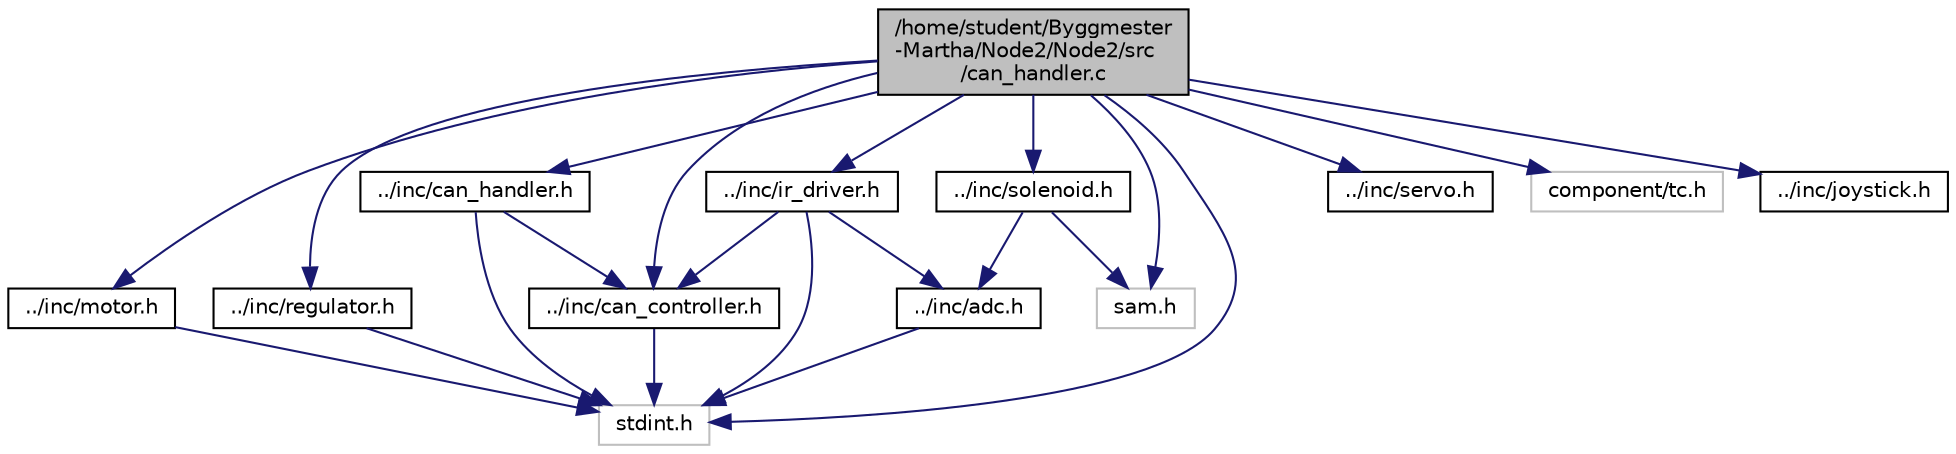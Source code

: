 digraph "/home/student/Byggmester-Martha/Node2/Node2/src/can_handler.c"
{
  edge [fontname="Helvetica",fontsize="10",labelfontname="Helvetica",labelfontsize="10"];
  node [fontname="Helvetica",fontsize="10",shape=record];
  Node0 [label="/home/student/Byggmester\l-Martha/Node2/Node2/src\l/can_handler.c",height=0.2,width=0.4,color="black", fillcolor="grey75", style="filled", fontcolor="black"];
  Node0 -> Node1 [color="midnightblue",fontsize="10",style="solid",fontname="Helvetica"];
  Node1 [label="stdint.h",height=0.2,width=0.4,color="grey75", fillcolor="white", style="filled"];
  Node0 -> Node2 [color="midnightblue",fontsize="10",style="solid",fontname="Helvetica"];
  Node2 [label="sam.h",height=0.2,width=0.4,color="grey75", fillcolor="white", style="filled"];
  Node0 -> Node3 [color="midnightblue",fontsize="10",style="solid",fontname="Helvetica"];
  Node3 [label="../inc/can_controller.h",height=0.2,width=0.4,color="black", fillcolor="white", style="filled",URL="$can__controller_8h.html",tooltip="Delivered can controll library for node 2. "];
  Node3 -> Node1 [color="midnightblue",fontsize="10",style="solid",fontname="Helvetica"];
  Node0 -> Node4 [color="midnightblue",fontsize="10",style="solid",fontname="Helvetica"];
  Node4 [label="../inc/can_handler.h",height=0.2,width=0.4,color="black", fillcolor="white", style="filled",URL="$can__handler_8h.html",tooltip="Library for can message handling. "];
  Node4 -> Node1 [color="midnightblue",fontsize="10",style="solid",fontname="Helvetica"];
  Node4 -> Node3 [color="midnightblue",fontsize="10",style="solid",fontname="Helvetica"];
  Node0 -> Node5 [color="midnightblue",fontsize="10",style="solid",fontname="Helvetica"];
  Node5 [label="../inc/servo.h",height=0.2,width=0.4,color="black", fillcolor="white", style="filled",URL="$servo_8h.html",tooltip="Library for controlling servo motor. "];
  Node0 -> Node6 [color="midnightblue",fontsize="10",style="solid",fontname="Helvetica"];
  Node6 [label="../inc/motor.h",height=0.2,width=0.4,color="black", fillcolor="white", style="filled",URL="$motor_8h.html",tooltip="Library containing low level functions to control the motor. "];
  Node6 -> Node1 [color="midnightblue",fontsize="10",style="solid",fontname="Helvetica"];
  Node0 -> Node7 [color="midnightblue",fontsize="10",style="solid",fontname="Helvetica"];
  Node7 [label="../inc/regulator.h",height=0.2,width=0.4,color="black", fillcolor="white", style="filled",URL="$regulator_8h.html",tooltip="Library for control of the position regulator. "];
  Node7 -> Node1 [color="midnightblue",fontsize="10",style="solid",fontname="Helvetica"];
  Node0 -> Node8 [color="midnightblue",fontsize="10",style="solid",fontname="Helvetica"];
  Node8 [label="component/tc.h",height=0.2,width=0.4,color="grey75", fillcolor="white", style="filled"];
  Node0 -> Node9 [color="midnightblue",fontsize="10",style="solid",fontname="Helvetica"];
  Node9 [label="../inc/joystick.h",height=0.2,width=0.4,color="black", fillcolor="white", style="filled",URL="$joystick_8h_source.html"];
  Node0 -> Node10 [color="midnightblue",fontsize="10",style="solid",fontname="Helvetica"];
  Node10 [label="../inc/ir_driver.h",height=0.2,width=0.4,color="black", fillcolor="white", style="filled",URL="$ir__driver_8h.html",tooltip="Library for controlling IR. "];
  Node10 -> Node11 [color="midnightblue",fontsize="10",style="solid",fontname="Helvetica"];
  Node11 [label="../inc/adc.h",height=0.2,width=0.4,color="black", fillcolor="white", style="filled",URL="$Node2_2Node2_2inc_2adc_8h.html",tooltip="Library for controlling the adc on node 2. "];
  Node11 -> Node1 [color="midnightblue",fontsize="10",style="solid",fontname="Helvetica"];
  Node10 -> Node3 [color="midnightblue",fontsize="10",style="solid",fontname="Helvetica"];
  Node10 -> Node1 [color="midnightblue",fontsize="10",style="solid",fontname="Helvetica"];
  Node0 -> Node12 [color="midnightblue",fontsize="10",style="solid",fontname="Helvetica"];
  Node12 [label="../inc/solenoid.h",height=0.2,width=0.4,color="black", fillcolor="white", style="filled",URL="$solenoid_8h.html",tooltip="Implementation of solenoid library. "];
  Node12 -> Node11 [color="midnightblue",fontsize="10",style="solid",fontname="Helvetica"];
  Node12 -> Node2 [color="midnightblue",fontsize="10",style="solid",fontname="Helvetica"];
}
